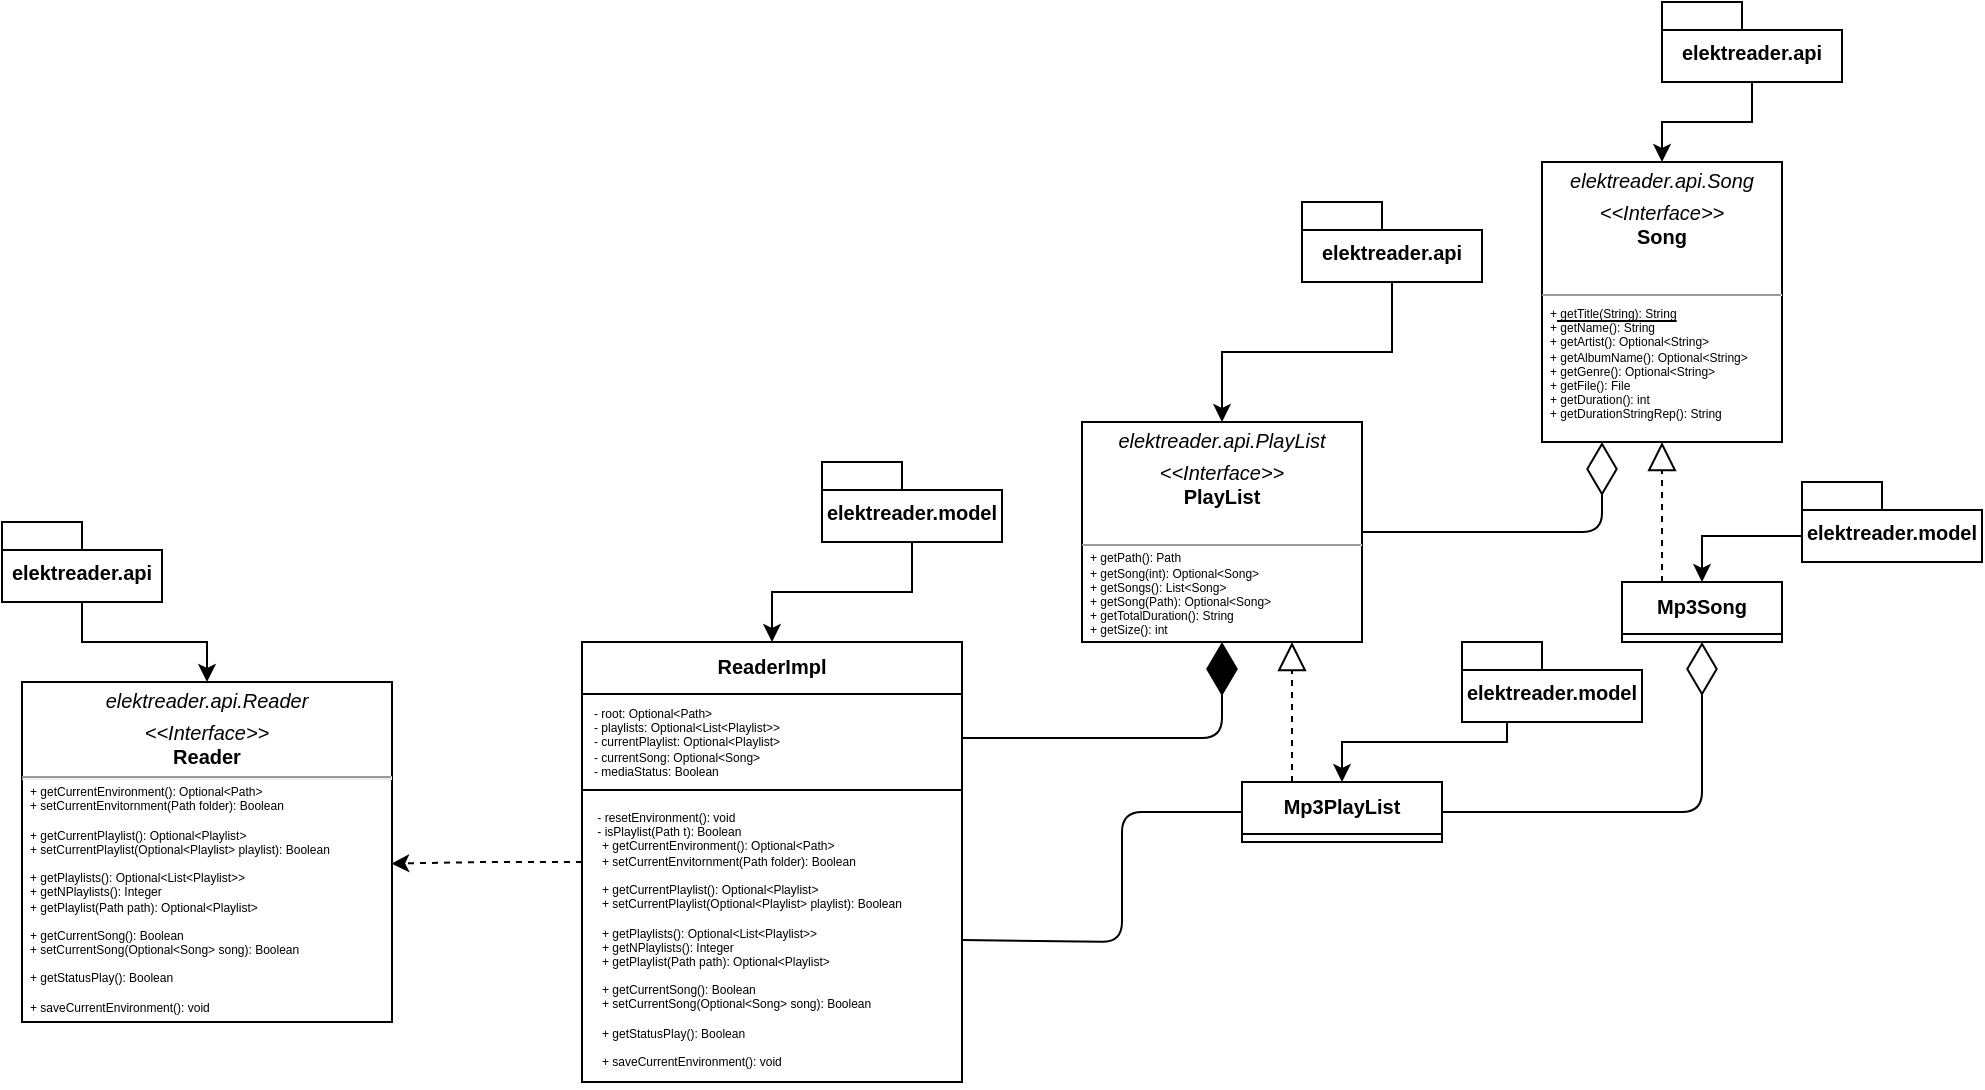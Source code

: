 <mxfile>
    <diagram name="Page-1" id="ecqLVog1buzcT9Wsd1fs">
        <mxGraphModel dx="720" dy="1535" grid="1" gridSize="10" guides="1" tooltips="1" connect="1" arrows="1" fold="1" page="1" pageScale="1" pageWidth="850" pageHeight="1100" math="0" shadow="0">
            <root>
                <mxCell id="0"/>
                <mxCell id="1" parent="0"/>
                <mxCell id="eDpFOvDPi3UEWpO-Dq-w-1" value="&lt;p style=&quot;margin: 4px 0px 0px; text-align: center; font-size: 10px;&quot;&gt;&lt;i style=&quot;&quot;&gt;&lt;font style=&quot;font-size: 10px;&quot;&gt;elektreader.api.Reader&lt;/font&gt;&lt;/i&gt;&lt;/p&gt;&lt;p style=&quot;margin: 4px 0px 0px; text-align: center; font-size: 10px;&quot;&gt;&lt;font style=&quot;font-size: 10px;&quot;&gt;&lt;i style=&quot;&quot;&gt;&amp;lt;&amp;lt;Interface&amp;gt;&amp;gt;&lt;/i&gt;&lt;br style=&quot;&quot;&gt;&lt;b style=&quot;&quot;&gt;Reader&lt;/b&gt;&lt;/font&gt;&lt;/p&gt;&lt;hr style=&quot;font-size: 6px;&quot;&gt;&lt;p style=&quot;margin: 0px 0px 0px 4px; font-size: 6px;&quot;&gt;&lt;span style=&quot;background-color: initial; font-size: 6px;&quot;&gt;+ getCurrentEnvironment(): Optional&amp;lt;Path&amp;gt;&lt;/span&gt;&lt;br style=&quot;font-size: 6px;&quot;&gt;&lt;/p&gt;&lt;p style=&quot;margin: 0px 0px 0px 4px; font-size: 6px;&quot;&gt;+ setCurrentEnvitornment(Path folder): Boolean&lt;/p&gt;&lt;p style=&quot;margin: 0px 0px 0px 4px; font-size: 6px;&quot;&gt;&lt;span style=&quot;background-color: initial; font-size: 6px;&quot;&gt;&lt;br style=&quot;font-size: 6px;&quot;&gt;&lt;/span&gt;&lt;/p&gt;&lt;p style=&quot;margin: 0px 0px 0px 4px; font-size: 6px;&quot;&gt;+ getCurrentPlaylist(): Optional&amp;lt;Playlist&amp;gt;&lt;span style=&quot;background-color: initial; font-size: 6px;&quot;&gt;&lt;br style=&quot;font-size: 6px;&quot;&gt;&lt;/span&gt;&lt;/p&gt;&lt;p style=&quot;margin: 0px 0px 0px 4px; font-size: 6px;&quot;&gt;&lt;span style=&quot;background-color: initial; font-size: 6px;&quot;&gt;+ setCurrentPlaylist(Optional&amp;lt;Playlist&amp;gt; playlist): Boolean&lt;/span&gt;&lt;/p&gt;&lt;p style=&quot;margin: 0px 0px 0px 4px; font-size: 6px;&quot;&gt;&lt;br style=&quot;font-size: 6px;&quot;&gt;&lt;/p&gt;&lt;p style=&quot;margin: 0px 0px 0px 4px; font-size: 6px;&quot;&gt;+ getPlaylists(): Optional&amp;lt;List&amp;lt;Playlist&amp;gt;&amp;gt;&lt;span style=&quot;background-color: initial; font-size: 6px;&quot;&gt;&lt;br style=&quot;font-size: 6px;&quot;&gt;&lt;/span&gt;&lt;/p&gt;&lt;p style=&quot;margin: 0px 0px 0px 4px; font-size: 6px;&quot;&gt;+ getNPlaylists(): Integer&lt;/p&gt;&lt;p style=&quot;margin: 0px 0px 0px 4px; font-size: 6px;&quot;&gt;+ getPlaylist(Path path): Optional&amp;lt;Playlist&amp;gt;&lt;/p&gt;&lt;p style=&quot;margin: 0px 0px 0px 4px; font-size: 6px;&quot;&gt;&lt;br style=&quot;font-size: 6px;&quot;&gt;&lt;/p&gt;&lt;p style=&quot;margin: 0px 0px 0px 4px; font-size: 6px;&quot;&gt;+ getCurrentSong(): Boolean&lt;br style=&quot;font-size: 6px;&quot;&gt;&lt;/p&gt;&lt;p style=&quot;margin: 0px 0px 0px 4px; font-size: 6px;&quot;&gt;+ setCurrentSong(Optional&amp;lt;Song&amp;gt; song): Boolean&lt;/p&gt;&lt;p style=&quot;margin: 0px 0px 0px 4px; font-size: 6px;&quot;&gt;&lt;br style=&quot;font-size: 6px;&quot;&gt;&lt;/p&gt;&lt;p style=&quot;margin: 0px 0px 0px 4px; font-size: 6px;&quot;&gt;+ getStatusPlay(): Boolean&lt;/p&gt;&lt;p style=&quot;margin: 0px 0px 0px 4px; font-size: 6px;&quot;&gt;&lt;br style=&quot;font-size: 6px;&quot;&gt;&lt;/p&gt;&lt;p style=&quot;margin: 0px 0px 0px 4px; font-size: 6px;&quot;&gt;+ saveCurrentEnvironment(): void&lt;/p&gt;" style="verticalAlign=top;align=left;overflow=fill;fontSize=6;fontFamily=Helvetica;html=1;whiteSpace=wrap;" parent="1" vertex="1">
                    <mxGeometry x="170" y="150" width="185" height="170" as="geometry"/>
                </mxCell>
                <mxCell id="eDpFOvDPi3UEWpO-Dq-w-11" style="edgeStyle=orthogonalEdgeStyle;rounded=0;orthogonalLoop=1;jettySize=auto;html=1;exitX=0.5;exitY=1;exitDx=0;exitDy=0;exitPerimeter=0;" parent="1" source="eDpFOvDPi3UEWpO-Dq-w-2" target="eDpFOvDPi3UEWpO-Dq-w-1" edge="1">
                    <mxGeometry relative="1" as="geometry"/>
                </mxCell>
                <mxCell id="eDpFOvDPi3UEWpO-Dq-w-2" value="elektreader.api" style="shape=folder;fontStyle=1;spacingTop=10;tabWidth=40;tabHeight=14;tabPosition=left;html=1;whiteSpace=wrap;fontSize=10;" parent="1" vertex="1">
                    <mxGeometry x="160" y="70" width="80" height="40" as="geometry"/>
                </mxCell>
                <mxCell id="eDpFOvDPi3UEWpO-Dq-w-9" style="edgeStyle=orthogonalEdgeStyle;rounded=0;orthogonalLoop=1;jettySize=auto;html=1;exitX=0.5;exitY=1;exitDx=0;exitDy=0;exitPerimeter=0;entryX=0.5;entryY=0;entryDx=0;entryDy=0;" parent="1" source="eDpFOvDPi3UEWpO-Dq-w-4" target="eDpFOvDPi3UEWpO-Dq-w-5" edge="1">
                    <mxGeometry relative="1" as="geometry"/>
                </mxCell>
                <mxCell id="eDpFOvDPi3UEWpO-Dq-w-4" value="&lt;font style=&quot;font-size: 10px;&quot;&gt;elektreader.model&lt;/font&gt;" style="shape=folder;fontStyle=1;spacingTop=10;tabWidth=40;tabHeight=14;tabPosition=left;html=1;whiteSpace=wrap;fontSize=8;" parent="1" vertex="1">
                    <mxGeometry x="570" y="40" width="90" height="40" as="geometry"/>
                </mxCell>
                <mxCell id="eDpFOvDPi3UEWpO-Dq-w-5" value="&lt;font style=&quot;font-size: 10px;&quot;&gt;ReaderImpl&lt;/font&gt;" style="swimlane;fontStyle=1;align=center;verticalAlign=top;childLayout=stackLayout;horizontal=1;startSize=26;horizontalStack=0;resizeParent=1;resizeParentMax=0;resizeLast=0;collapsible=1;marginBottom=0;whiteSpace=wrap;html=1;fontSize=6;" parent="1" vertex="1">
                    <mxGeometry x="450" y="130" width="190" height="220" as="geometry"/>
                </mxCell>
                <mxCell id="eDpFOvDPi3UEWpO-Dq-w-6" value="- root: Optional&amp;lt;Path&amp;gt;&lt;br style=&quot;font-size: 6px;&quot;&gt;- playlists: Optional&amp;lt;List&amp;lt;Playlist&amp;gt;&amp;gt;&lt;br style=&quot;font-size: 6px;&quot;&gt;- currentPlaylist: Optional&amp;lt;Playlist&amp;gt;&lt;br style=&quot;font-size: 6px;&quot;&gt;- currentSong: Optional&amp;lt;Song&amp;gt;&lt;br style=&quot;font-size: 6px;&quot;&gt;- mediaStatus: Boolean" style="text;strokeColor=none;fillColor=none;align=left;verticalAlign=top;spacingLeft=4;spacingRight=4;overflow=hidden;rotatable=0;points=[[0,0.5],[1,0.5]];portConstraint=eastwest;whiteSpace=wrap;html=1;fontSize=6;" parent="eDpFOvDPi3UEWpO-Dq-w-5" vertex="1">
                    <mxGeometry y="26" width="190" height="44" as="geometry"/>
                </mxCell>
                <mxCell id="eDpFOvDPi3UEWpO-Dq-w-7" value="" style="line;strokeWidth=1;fillColor=none;align=left;verticalAlign=middle;spacingTop=-1;spacingLeft=3;spacingRight=3;rotatable=0;labelPosition=right;points=[];portConstraint=eastwest;strokeColor=inherit;fontSize=6;" parent="eDpFOvDPi3UEWpO-Dq-w-5" vertex="1">
                    <mxGeometry y="70" width="190" height="8" as="geometry"/>
                </mxCell>
                <mxCell id="eDpFOvDPi3UEWpO-Dq-w-8" value="&amp;nbsp;- resetEnvironment(): void&lt;br style=&quot;font-size: 6px;&quot;&gt;&amp;nbsp;- isPlaylist(Path t): Boolean&lt;br style=&quot;font-size: 6px;&quot;&gt;&lt;p style=&quot;border-color: var(--border-color); font-size: 6px; margin: 0px 0px 0px 4px;&quot;&gt;+ getCurrentEnvironment(): Optional&amp;lt;Path&amp;gt;&lt;br style=&quot;border-color: var(--border-color); font-size: 6px;&quot;&gt;&lt;/p&gt;&lt;p style=&quot;border-color: var(--border-color); font-size: 6px; margin: 0px 0px 0px 4px;&quot;&gt;+ setCurrentEnvitornment(Path folder): Boolean&lt;/p&gt;&lt;p style=&quot;border-color: var(--border-color); font-size: 6px; margin: 0px 0px 0px 4px;&quot;&gt;&lt;br style=&quot;border-color: var(--border-color); font-size: 6px;&quot;&gt;&lt;/p&gt;&lt;p style=&quot;border-color: var(--border-color); font-size: 6px; margin: 0px 0px 0px 4px;&quot;&gt;+ getCurrentPlaylist(): Optional&amp;lt;Playlist&amp;gt;&lt;span style=&quot;border-color: var(--border-color); background-color: initial; font-size: 6px;&quot;&gt;&lt;br style=&quot;border-color: var(--border-color); font-size: 6px;&quot;&gt;&lt;/span&gt;&lt;/p&gt;&lt;p style=&quot;border-color: var(--border-color); font-size: 6px; margin: 0px 0px 0px 4px;&quot;&gt;&lt;span style=&quot;border-color: var(--border-color); background-color: initial; font-size: 6px;&quot;&gt;+ setCurrentPlaylist(Optional&amp;lt;Playlist&amp;gt; playlist): Boolean&lt;/span&gt;&lt;/p&gt;&lt;p style=&quot;border-color: var(--border-color); font-size: 6px; margin: 0px 0px 0px 4px;&quot;&gt;&lt;br style=&quot;border-color: var(--border-color); font-size: 6px;&quot;&gt;&lt;/p&gt;&lt;p style=&quot;border-color: var(--border-color); font-size: 6px; margin: 0px 0px 0px 4px;&quot;&gt;+ getPlaylists(): Optional&amp;lt;List&amp;lt;Playlist&amp;gt;&amp;gt;&lt;span style=&quot;border-color: var(--border-color); background-color: initial; font-size: 6px;&quot;&gt;&lt;br style=&quot;border-color: var(--border-color); font-size: 6px;&quot;&gt;&lt;/span&gt;&lt;/p&gt;&lt;p style=&quot;border-color: var(--border-color); font-size: 6px; margin: 0px 0px 0px 4px;&quot;&gt;+ getNPlaylists(): Integer&lt;/p&gt;&lt;p style=&quot;border-color: var(--border-color); font-size: 6px; margin: 0px 0px 0px 4px;&quot;&gt;+ getPlaylist(Path path): Optional&amp;lt;Playlist&amp;gt;&lt;/p&gt;&lt;p style=&quot;border-color: var(--border-color); font-size: 6px; margin: 0px 0px 0px 4px;&quot;&gt;&lt;br style=&quot;border-color: var(--border-color); font-size: 6px;&quot;&gt;&lt;/p&gt;&lt;p style=&quot;border-color: var(--border-color); font-size: 6px; margin: 0px 0px 0px 4px;&quot;&gt;+ getCurrentSong(): Boolean&lt;br style=&quot;border-color: var(--border-color); font-size: 6px;&quot;&gt;&lt;/p&gt;&lt;p style=&quot;border-color: var(--border-color); font-size: 6px; margin: 0px 0px 0px 4px;&quot;&gt;+ setCurrentSong(Optional&amp;lt;Song&amp;gt; song): Boolean&lt;/p&gt;&lt;p style=&quot;border-color: var(--border-color); font-size: 6px; margin: 0px 0px 0px 4px;&quot;&gt;&lt;br style=&quot;border-color: var(--border-color); font-size: 6px;&quot;&gt;&lt;/p&gt;&lt;p style=&quot;border-color: var(--border-color); font-size: 6px; margin: 0px 0px 0px 4px;&quot;&gt;+ getStatusPlay(): Boolean&lt;/p&gt;&lt;p style=&quot;border-color: var(--border-color); font-size: 6px; margin: 0px 0px 0px 4px;&quot;&gt;&lt;br style=&quot;border-color: var(--border-color); font-size: 6px;&quot;&gt;&lt;/p&gt;&lt;p style=&quot;border-color: var(--border-color); font-size: 6px; margin: 0px 0px 0px 4px;&quot;&gt;+ saveCurrentEnvironment(): void&lt;/p&gt;" style="text;strokeColor=none;fillColor=none;align=left;verticalAlign=top;spacingLeft=4;spacingRight=4;overflow=hidden;rotatable=0;points=[[0,0.5],[1,0.5]];portConstraint=eastwest;whiteSpace=wrap;html=1;fontSize=6;" parent="eDpFOvDPi3UEWpO-Dq-w-5" vertex="1">
                    <mxGeometry y="78" width="190" height="142" as="geometry"/>
                </mxCell>
                <mxCell id="eDpFOvDPi3UEWpO-Dq-w-10" style="edgeStyle=orthogonalEdgeStyle;rounded=0;orthogonalLoop=1;jettySize=auto;html=1;entryX=0.998;entryY=0.534;entryDx=0;entryDy=0;entryPerimeter=0;dashed=1;" parent="1" source="eDpFOvDPi3UEWpO-Dq-w-5" target="eDpFOvDPi3UEWpO-Dq-w-1" edge="1">
                    <mxGeometry relative="1" as="geometry"/>
                </mxCell>
                <mxCell id="2" style="edgeStyle=orthogonalEdgeStyle;rounded=0;orthogonalLoop=1;jettySize=auto;html=1;exitX=0.5;exitY=1;exitDx=0;exitDy=0;exitPerimeter=0;entryX=0.5;entryY=0;entryDx=0;entryDy=0;" parent="1" source="3" target="4" edge="1">
                    <mxGeometry relative="1" as="geometry">
                        <mxPoint x="840" as="targetPoint"/>
                    </mxGeometry>
                </mxCell>
                <mxCell id="3" value="&lt;font style=&quot;font-size: 10px;&quot;&gt;elektreader.api&lt;/font&gt;" style="shape=folder;fontStyle=1;spacingTop=10;tabWidth=40;tabHeight=14;tabPosition=left;html=1;whiteSpace=wrap;fontSize=8;" parent="1" vertex="1">
                    <mxGeometry x="810" y="-90" width="90" height="40" as="geometry"/>
                </mxCell>
                <mxCell id="4" value="&lt;p style=&quot;margin: 4px 0px 0px; text-align: center; font-size: 10px;&quot;&gt;&lt;i style=&quot;&quot;&gt;&lt;font style=&quot;font-size: 10px;&quot;&gt;elektreader.api.PlayList&lt;/font&gt;&lt;/i&gt;&lt;/p&gt;&lt;p style=&quot;margin: 4px 0px 0px; text-align: center; font-size: 10px;&quot;&gt;&lt;font style=&quot;font-size: 10px;&quot;&gt;&lt;i style=&quot;&quot;&gt;&amp;lt;&amp;lt;Interface&amp;gt;&amp;gt;&lt;/i&gt;&lt;br&gt;&lt;b style=&quot;&quot;&gt;PlayList&lt;/b&gt;&lt;/font&gt;&lt;/p&gt;&lt;font style=&quot;font-size: 6px;&quot;&gt;&lt;br&gt;&lt;/font&gt;&lt;hr style=&quot;font-size: 6px;&quot; size=&quot;1&quot;&gt;&lt;p style=&quot;margin: 0px 0px 0px 4px; font-size: 6px;&quot;&gt;&lt;font style=&quot;font-size: 6px;&quot;&gt;+ getPath(): Path&lt;/font&gt;&lt;/p&gt;&lt;p style=&quot;margin: 0px 0px 0px 4px; font-size: 6px;&quot;&gt;&lt;font style=&quot;font-size: 6px;&quot;&gt;+ getSong(int): Optional&amp;lt;Song&amp;gt;&lt;/font&gt;&lt;/p&gt;&lt;p style=&quot;margin: 0px 0px 0px 4px; font-size: 6px;&quot;&gt;&lt;font style=&quot;font-size: 6px;&quot;&gt;+ getSongs(): List&amp;lt;Song&amp;gt;&lt;/font&gt;&lt;/p&gt;&lt;p style=&quot;margin: 0px 0px 0px 4px; font-size: 6px;&quot;&gt;&lt;font style=&quot;font-size: 6px;&quot;&gt;+ getSong(Path): Optional&amp;lt;Song&amp;gt;&lt;/font&gt;&lt;/p&gt;&lt;p style=&quot;margin: 0px 0px 0px 4px; font-size: 6px;&quot;&gt;&lt;font style=&quot;font-size: 6px;&quot;&gt;+ getTotalDuration(): String&lt;/font&gt;&lt;/p&gt;&lt;p style=&quot;margin: 0px 0px 0px 4px; font-size: 6px;&quot;&gt;&lt;font style=&quot;font-size: 6px;&quot;&gt;+ getSize(): int&lt;/font&gt;&lt;/p&gt;&lt;p style=&quot;margin: 0px 0px 0px 4px; font-size: 6px;&quot;&gt;&lt;br&gt;&lt;/p&gt;" style="verticalAlign=top;align=left;overflow=fill;fontSize=12;fontFamily=Helvetica;html=1;" parent="1" vertex="1">
                    <mxGeometry x="700" y="20" width="140" height="110" as="geometry"/>
                </mxCell>
                <mxCell id="5" value="" style="endArrow=diamondThin;endFill=1;endSize=24;html=1;fontSize=6;exitX=1;exitY=0.5;exitDx=0;exitDy=0;entryX=0.5;entryY=1;entryDx=0;entryDy=0;" parent="1" source="eDpFOvDPi3UEWpO-Dq-w-6" target="4" edge="1">
                    <mxGeometry width="160" relative="1" as="geometry">
                        <mxPoint x="710" y="110" as="sourcePoint"/>
                        <mxPoint x="720" y="230" as="targetPoint"/>
                        <Array as="points">
                            <mxPoint x="770" y="178"/>
                        </Array>
                    </mxGeometry>
                </mxCell>
                <mxCell id="6" value="" style="endArrow=block;dashed=1;endFill=0;endSize=12;html=1;fontSize=6;exitX=0.25;exitY=0;exitDx=0;exitDy=0;entryX=0.75;entryY=1;entryDx=0;entryDy=0;" parent="1" source="7" target="4" edge="1">
                    <mxGeometry width="160" relative="1" as="geometry">
                        <mxPoint x="805" y="380" as="sourcePoint"/>
                        <mxPoint x="870" y="260" as="targetPoint"/>
                        <Array as="points">
                            <mxPoint x="805" y="180"/>
                        </Array>
                    </mxGeometry>
                </mxCell>
                <mxCell id="7" value="Mp3PlayList" style="swimlane;fontStyle=1;align=center;verticalAlign=top;childLayout=stackLayout;horizontal=1;startSize=26;horizontalStack=0;resizeParent=1;resizeParentMax=0;resizeLast=0;collapsible=1;marginBottom=0;fontSize=10;" parent="1" vertex="1">
                    <mxGeometry x="780" y="200" width="100" height="30" as="geometry"/>
                </mxCell>
                <mxCell id="11" style="edgeStyle=orthogonalEdgeStyle;rounded=0;orthogonalLoop=1;jettySize=auto;html=1;entryX=0.5;entryY=0;entryDx=0;entryDy=0;exitX=0.25;exitY=1;exitDx=0;exitDy=0;exitPerimeter=0;" parent="1" source="12" target="7" edge="1">
                    <mxGeometry relative="1" as="geometry">
                        <mxPoint x="915" y="180" as="targetPoint"/>
                        <mxPoint x="1035" y="120" as="sourcePoint"/>
                        <Array as="points">
                            <mxPoint x="913" y="180"/>
                            <mxPoint x="830" y="180"/>
                        </Array>
                    </mxGeometry>
                </mxCell>
                <mxCell id="12" value="&lt;font style=&quot;font-size: 10px;&quot;&gt;elektreader.model&lt;/font&gt;" style="shape=folder;fontStyle=1;spacingTop=10;tabWidth=40;tabHeight=14;tabPosition=left;html=1;whiteSpace=wrap;fontSize=8;" parent="1" vertex="1">
                    <mxGeometry x="890" y="130" width="90" height="40" as="geometry"/>
                </mxCell>
                <mxCell id="14" value="&lt;p style=&quot;margin: 4px 0px 0px; text-align: center; font-size: 10px;&quot;&gt;&lt;i style=&quot;&quot;&gt;&lt;font style=&quot;font-size: 10px;&quot;&gt;elektreader.api.Song&lt;/font&gt;&lt;/i&gt;&lt;/p&gt;&lt;p style=&quot;margin: 4px 0px 0px; text-align: center; font-size: 10px;&quot;&gt;&lt;font style=&quot;font-size: 10px;&quot;&gt;&lt;i style=&quot;&quot;&gt;&amp;lt;&amp;lt;Interface&amp;gt;&amp;gt;&lt;/i&gt;&lt;br&gt;&lt;b style=&quot;&quot;&gt;Song&lt;/b&gt;&lt;/font&gt;&lt;/p&gt;&lt;p style=&quot;margin: 4px 0px 0px; text-align: center; font-size: 10px;&quot;&gt;&lt;font style=&quot;font-size: 10px;&quot;&gt;&lt;b style=&quot;&quot;&gt;&lt;br&gt;&lt;/b&gt;&lt;/font&gt;&lt;/p&gt;&lt;hr size=&quot;1&quot;&gt;&lt;p style=&quot;margin: 0px 0px 0px 4px; font-size: 6px;&quot;&gt;&lt;font style=&quot;font-size: 6px;&quot;&gt;+&lt;u style=&quot;&quot;&gt; getTitle(String): String&lt;/u&gt;&lt;br&gt;&lt;/font&gt;&lt;/p&gt;&lt;p style=&quot;margin: 0px 0px 0px 4px; font-size: 6px;&quot;&gt;&lt;font style=&quot;font-size: 6px;&quot;&gt;+ getName(): String&lt;/font&gt;&lt;/p&gt;&lt;p style=&quot;margin: 0px 0px 0px 4px; font-size: 6px;&quot;&gt;&lt;font style=&quot;font-size: 6px;&quot;&gt;+ getArtist(): Optional&amp;lt;String&amp;gt;&lt;/font&gt;&lt;/p&gt;&lt;p style=&quot;margin: 0px 0px 0px 4px; font-size: 6px;&quot;&gt;&lt;font style=&quot;font-size: 6px;&quot;&gt;+ getAlbumName(): Optional&amp;lt;String&amp;gt;&lt;/font&gt;&lt;/p&gt;&lt;p style=&quot;margin: 0px 0px 0px 4px; font-size: 6px;&quot;&gt;&lt;font style=&quot;font-size: 6px;&quot;&gt;+ getGenre(): Optional&amp;lt;String&amp;gt;&lt;/font&gt;&lt;/p&gt;&lt;p style=&quot;margin: 0px 0px 0px 4px; font-size: 6px;&quot;&gt;&lt;font style=&quot;font-size: 6px;&quot;&gt;+ getFile(): File&lt;/font&gt;&lt;/p&gt;&lt;p style=&quot;margin: 0px 0px 0px 4px; font-size: 6px;&quot;&gt;&lt;font style=&quot;font-size: 6px;&quot;&gt;+ getDuration(): int&lt;/font&gt;&lt;/p&gt;&lt;p style=&quot;margin: 0px 0px 0px 4px; font-size: 6px;&quot;&gt;&lt;font style=&quot;font-size: 6px;&quot;&gt;+ getDurationStringRep(): String&lt;/font&gt;&lt;/p&gt;" style="verticalAlign=top;align=left;overflow=fill;fontSize=12;fontFamily=Helvetica;html=1;" parent="1" vertex="1">
                    <mxGeometry x="930" y="-110" width="120" height="140" as="geometry"/>
                </mxCell>
                <mxCell id="15" style="edgeStyle=orthogonalEdgeStyle;rounded=0;orthogonalLoop=1;jettySize=auto;html=1;exitX=0.5;exitY=1;exitDx=0;exitDy=0;exitPerimeter=0;entryX=0.5;entryY=0;entryDx=0;entryDy=0;" parent="1" source="16" target="14" edge="1">
                    <mxGeometry relative="1" as="geometry">
                        <mxPoint x="1190" y="-130" as="targetPoint"/>
                    </mxGeometry>
                </mxCell>
                <mxCell id="16" value="&lt;font style=&quot;font-size: 10px;&quot;&gt;elektreader.api&lt;/font&gt;" style="shape=folder;fontStyle=1;spacingTop=10;tabWidth=40;tabHeight=14;tabPosition=left;html=1;whiteSpace=wrap;fontSize=8;" parent="1" vertex="1">
                    <mxGeometry x="990" y="-190" width="90" height="40" as="geometry"/>
                </mxCell>
                <mxCell id="17" value="Mp3Song" style="swimlane;fontStyle=1;align=center;verticalAlign=top;childLayout=stackLayout;horizontal=1;startSize=26;horizontalStack=0;resizeParent=1;resizeParentMax=0;resizeLast=0;collapsible=1;marginBottom=0;fontSize=10;" parent="1" vertex="1">
                    <mxGeometry x="970" y="100" width="80" height="30" as="geometry"/>
                </mxCell>
                <mxCell id="23" value="" style="endArrow=block;dashed=1;endFill=0;endSize=12;html=1;fontSize=6;exitX=0.25;exitY=0;exitDx=0;exitDy=0;entryX=0.5;entryY=1;entryDx=0;entryDy=0;" parent="1" source="17" target="14" edge="1">
                    <mxGeometry width="160" relative="1" as="geometry">
                        <mxPoint x="1230" y="99.5" as="sourcePoint"/>
                        <mxPoint x="1185" y="32" as="targetPoint"/>
                        <Array as="points">
                            <mxPoint x="990" y="80"/>
                        </Array>
                    </mxGeometry>
                </mxCell>
                <mxCell id="25" style="edgeStyle=orthogonalEdgeStyle;rounded=0;orthogonalLoop=1;jettySize=auto;html=1;entryX=0.5;entryY=0;entryDx=0;entryDy=0;exitX=0;exitY=0;exitDx=0;exitDy=27;exitPerimeter=0;" parent="1" source="26" target="17" edge="1">
                    <mxGeometry relative="1" as="geometry">
                        <mxPoint x="1100" y="100" as="targetPoint"/>
                        <mxPoint x="1105" y="50" as="sourcePoint"/>
                    </mxGeometry>
                </mxCell>
                <mxCell id="26" value="&lt;font style=&quot;font-size: 10px;&quot;&gt;elektreader.model&lt;/font&gt;" style="shape=folder;fontStyle=1;spacingTop=10;tabWidth=40;tabHeight=14;tabPosition=left;html=1;whiteSpace=wrap;fontSize=8;" parent="1" vertex="1">
                    <mxGeometry x="1060" y="50" width="90" height="40" as="geometry"/>
                </mxCell>
                <mxCell id="27" value="" style="endArrow=diamondThin;endFill=0;endSize=24;html=1;entryX=0.25;entryY=1;entryDx=0;entryDy=0;exitX=1;exitY=0.5;exitDx=0;exitDy=0;" parent="1" source="4" target="14" edge="1">
                    <mxGeometry width="160" relative="1" as="geometry">
                        <mxPoint x="840" y="80" as="sourcePoint"/>
                        <mxPoint x="1000" y="80" as="targetPoint"/>
                        <Array as="points">
                            <mxPoint x="960" y="75"/>
                        </Array>
                    </mxGeometry>
                </mxCell>
                <mxCell id="28" value="" style="endArrow=diamondThin;endFill=0;endSize=24;html=1;exitX=1;exitY=0.5;exitDx=0;exitDy=0;entryX=0.5;entryY=1;entryDx=0;entryDy=0;" parent="1" edge="1" target="17" source="7">
                    <mxGeometry width="160" relative="1" as="geometry">
                        <mxPoint x="910" y="214.5" as="sourcePoint"/>
                        <mxPoint x="1070" y="214.5" as="targetPoint"/>
                        <Array as="points">
                            <mxPoint x="1010" y="215"/>
                        </Array>
                    </mxGeometry>
                </mxCell>
                <mxCell id="31" value="" style="edgeStyle=none;html=1;endArrow=none;verticalAlign=bottom;exitX=1;exitY=0.5;exitDx=0;exitDy=0;entryX=0;entryY=0.5;entryDx=0;entryDy=0;" edge="1" parent="1" source="eDpFOvDPi3UEWpO-Dq-w-8" target="7">
                    <mxGeometry width="160" relative="1" as="geometry">
                        <mxPoint x="660" y="260" as="sourcePoint"/>
                        <mxPoint x="820" y="260" as="targetPoint"/>
                        <Array as="points">
                            <mxPoint x="720" y="280"/>
                            <mxPoint x="720" y="215"/>
                        </Array>
                    </mxGeometry>
                </mxCell>
            </root>
        </mxGraphModel>
    </diagram>
</mxfile>